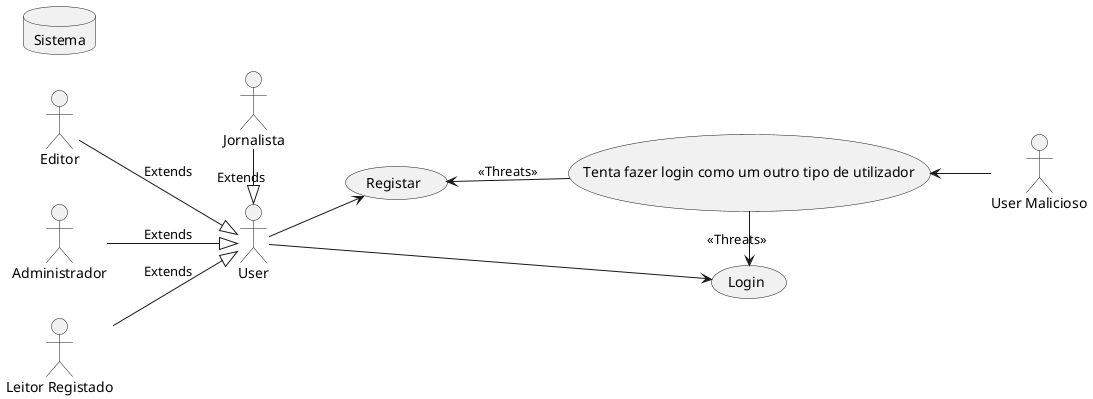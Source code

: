@startuml UCLogin
left to right direction

actor User as "User"
actor Jornalista as "Jornalista"
actor Editor as "Editor"
actor Administrador as "Administrador"
actor LeitorRegistado as "Leitor Registado"

actor Malicioso as "User Malicioso"


database SistemaA as "Sistema"

Editor --|> User : Extends
Jornalista -|> User : Extends
Administrador --|> User : Extends
LeitorRegistado --|> User : Extends

usecase Login as "Login"
usecase Registar as "Registar"

User --> Login
User --> Registar

usecase TryLogin as "Tenta fazer login como um outro tipo de utilizador"

TryLogin -> Login: <<Threats>>
Registar <-- TryLogin : <<Threats>>


TryLogin <--  Malicioso





@enduml
